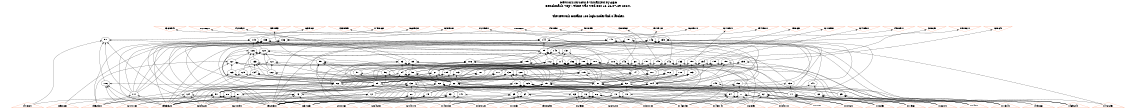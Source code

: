 # Network structure generated by ABC

digraph network {
size = "7.5,10";
center = true;
edge [dir = back];

{
  node [shape = plaintext];
  edge [style = invis];
  LevelTitle1 [label=""];
  LevelTitle2 [label=""];
  Level7 [label = ""];
  Level6 [label = ""];
  Level5 [label = ""];
  Level4 [label = ""];
  Level3 [label = ""];
  Level2 [label = ""];
  Level1 [label = ""];
  Level0 [label = ""];
  LevelTitle1 ->  LevelTitle2 ->  Level7 ->  Level6 ->  Level5 ->  Level4 ->  Level3 ->  Level2 ->  Level1 ->  Level0;
}

{
  rank = same;
  LevelTitle1;
  title1 [shape=plaintext,
          fontsize=20,
          fontname = "Times-Roman",
          label="Network structure visualized by ABC\nBenchmark \"top\". Time was Wed Oct 16 16:07:29 2024. "
         ];
}

{
  rank = same;
  LevelTitle2;
  title2 [shape=plaintext,
          fontsize=18,
          fontname = "Times-Roman",
          label="The network contains 100 logic nodes and 0 latches.\n"
         ];
}

{
  rank = same;
  Level7;
  Node34 [label = "_36_854_", shape = invtriangle, color = coral, fillcolor = coral];
  Node35 [label = "_12_862_", shape = invtriangle, color = coral, fillcolor = coral];
  Node36 [label = "_42_852_", shape = invtriangle, color = coral, fillcolor = coral];
  Node37 [label = "_39_853_", shape = invtriangle, color = coral, fillcolor = coral];
  Node38 [label = "_63_902_", shape = invtriangle, color = coral, fillcolor = coral];
  Node39 [label = "_33_855_", shape = invtriangle, color = coral, fillcolor = coral];
  Node40 [label = "_75_866_", shape = invtriangle, color = coral, fillcolor = coral];
  Node41 [label = "_66_903_", shape = invtriangle, color = coral, fillcolor = coral];
  Node42 [label = "_69_908_", shape = invtriangle, color = coral, fillcolor = coral];
  Node43 [label = "_72_909_", shape = invtriangle, color = coral, fillcolor = coral];
  Node44 [label = "_18_860_", shape = invtriangle, color = coral, fillcolor = coral];
  Node45 [label = "_48_850_", shape = invtriangle, color = coral, fillcolor = coral];
  Node46 [label = "_51_899_", shape = invtriangle, color = coral, fillcolor = coral];
  Node47 [label = "_30_856_", shape = invtriangle, color = coral, fillcolor = coral];
  Node48 [label = "_57_912_", shape = invtriangle, color = coral, fillcolor = coral];
  Node49 [label = "_60_901_", shape = invtriangle, color = coral, fillcolor = coral];
  Node50 [label = "_27_857_", shape = invtriangle, color = coral, fillcolor = coral];
  Node51 [label = "_54_900_", shape = invtriangle, color = coral, fillcolor = coral];
  Node52 [label = "_9_863_", shape = invtriangle, color = coral, fillcolor = coral];
  Node53 [label = "_21_859_", shape = invtriangle, color = coral, fillcolor = coral];
  Node54 [label = "_24_858_", shape = invtriangle, color = coral, fillcolor = coral];
  Node55 [label = "_45_851_", shape = invtriangle, color = coral, fillcolor = coral];
  Node56 [label = "_3_865_", shape = invtriangle, color = coral, fillcolor = coral];
  Node57 [label = "_15_861_", shape = invtriangle, color = coral, fillcolor = coral];
  Node58 [label = "_6_864_", shape = invtriangle, color = coral, fillcolor = coral];
}

{
  rank = same;
  Level6;
  Node98 [label = "98\n", shape = ellipse];
  Node119 [label = "119\n", shape = ellipse];
  Node135 [label = "135\n", shape = ellipse];
  Node136 [label = "136\n", shape = ellipse];
  Node139 [label = "139\n", shape = ellipse];
  Node144 [label = "144\n", shape = ellipse];
  Node146 [label = "146\n", shape = ellipse];
  Node148 [label = "148\n", shape = ellipse];
  Node151 [label = "151\n", shape = ellipse];
}

{
  rank = same;
  Level5;
  Node99 [label = "99\n", shape = ellipse];
  Node120 [label = "120\n", shape = ellipse];
  Node126 [label = "126\n", shape = ellipse];
  Node137 [label = "137\n", shape = ellipse];
  Node140 [label = "140\n", shape = ellipse];
}

{
  rank = same;
  Level4;
  Node60 [label = "60\n", shape = ellipse];
  Node89 [label = "89\n", shape = ellipse];
  Node93 [label = "93\n", shape = ellipse];
  Node95 [label = "95\n", shape = ellipse];
  Node100 [label = "100\n", shape = ellipse];
  Node105 [label = "105\n", shape = ellipse];
  Node106 [label = "106\n", shape = ellipse];
  Node108 [label = "108\n", shape = ellipse];
  Node112 [label = "112\n", shape = ellipse];
  Node114 [label = "114\n", shape = ellipse];
  Node118 [label = "118\n", shape = ellipse];
  Node121 [label = "121\n", shape = ellipse];
  Node127 [label = "127\n", shape = ellipse];
  Node133 [label = "133\n", shape = ellipse];
  Node142 [label = "142\n", shape = ellipse];
  Node143 [label = "143\n", shape = ellipse];
  Node145 [label = "145\n", shape = ellipse];
  Node150 [label = "150\n", shape = ellipse];
  Node153 [label = "153\n", shape = ellipse];
  Node154 [label = "154\n", shape = ellipse];
  Node155 [label = "155\n", shape = ellipse];
  Node156 [label = "156\n", shape = ellipse];
  Node157 [label = "157\n", shape = ellipse];
  Node158 [label = "158\n", shape = ellipse];
  Node159 [label = "159\n", shape = ellipse];
}

{
  rank = same;
  Level3;
  Node61 [label = "61\n", shape = ellipse];
  Node74 [label = "74\n", shape = ellipse];
  Node90 [label = "90\n", shape = ellipse];
  Node94 [label = "94\n", shape = ellipse];
  Node96 [label = "96\n", shape = ellipse];
  Node97 [label = "97\n", shape = ellipse];
  Node101 [label = "101\n", shape = ellipse];
  Node102 [label = "102\n", shape = ellipse];
  Node103 [label = "103\n", shape = ellipse];
  Node107 [label = "107\n", shape = ellipse];
  Node109 [label = "109\n", shape = ellipse];
  Node110 [label = "110\n", shape = ellipse];
  Node111 [label = "111\n", shape = ellipse];
  Node113 [label = "113\n", shape = ellipse];
  Node115 [label = "115\n", shape = ellipse];
  Node122 [label = "122\n", shape = ellipse];
  Node123 [label = "123\n", shape = ellipse];
  Node125 [label = "125\n", shape = ellipse];
  Node128 [label = "128\n", shape = ellipse];
  Node130 [label = "130\n", shape = ellipse];
  Node134 [label = "134\n", shape = ellipse];
}

{
  rank = same;
  Level2;
  Node62 [label = "62\n", shape = ellipse];
  Node66 [label = "66\n", shape = ellipse];
  Node68 [label = "68\n", shape = ellipse];
  Node75 [label = "75\n", shape = ellipse];
  Node81 [label = "81\n", shape = ellipse];
  Node85 [label = "85\n", shape = ellipse];
  Node92 [label = "92\n", shape = ellipse];
  Node104 [label = "104\n", shape = ellipse];
  Node116 [label = "116\n", shape = ellipse];
  Node129 [label = "129\n", shape = ellipse];
  Node131 [label = "131\n", shape = ellipse];
  Node132 [label = "132\n", shape = ellipse];
  Node138 [label = "138\n", shape = ellipse];
  Node147 [label = "147\n", shape = ellipse];
  Node149 [label = "149\n", shape = ellipse];
  Node152 [label = "152\n", shape = ellipse];
}

{
  rank = same;
  Level1;
  Node63 [label = "63\n", shape = ellipse];
  Node64 [label = "64\n", shape = ellipse];
  Node65 [label = "65\n", shape = ellipse];
  Node67 [label = "67\n", shape = ellipse];
  Node69 [label = "69\n", shape = ellipse];
  Node70 [label = "70\n", shape = ellipse];
  Node71 [label = "71\n", shape = ellipse];
  Node72 [label = "72\n", shape = ellipse];
  Node73 [label = "73\n", shape = ellipse];
  Node76 [label = "76\n", shape = ellipse];
  Node77 [label = "77\n", shape = ellipse];
  Node78 [label = "78\n", shape = ellipse];
  Node79 [label = "79\n", shape = ellipse];
  Node80 [label = "80\n", shape = ellipse];
  Node82 [label = "82\n", shape = ellipse];
  Node83 [label = "83\n", shape = ellipse];
  Node84 [label = "84\n", shape = ellipse];
  Node86 [label = "86\n", shape = ellipse];
  Node87 [label = "87\n", shape = ellipse];
  Node88 [label = "88\n", shape = ellipse];
  Node91 [label = "91\n", shape = ellipse];
  Node117 [label = "117\n", shape = ellipse];
  Node124 [label = "124\n", shape = ellipse];
  Node141 [label = "141\n", shape = ellipse];
}

{
  rank = same;
  Level0;
  Node1 [label = "_128_9_", shape = triangle, color = coral, fillcolor = coral];
  Node2 [label = "_113_4_", shape = triangle, color = coral, fillcolor = coral];
  Node3 [label = "_469_24_", shape = triangle, color = coral, fillcolor = coral];
  Node4 [label = "_101_0_", shape = triangle, color = coral, fillcolor = coral];
  Node5 [label = "_210_16_", shape = triangle, color = coral, fillcolor = coral];
  Node6 [label = "_224_20_", shape = triangle, color = coral, fillcolor = coral];
  Node7 [label = "_214_17_", shape = triangle, color = coral, fillcolor = coral];
  Node8 [label = "_116_5_", shape = triangle, color = coral, fillcolor = coral];
  Node9 [label = "_104_1_", shape = triangle, color = coral, fillcolor = coral];
  Node10 [label = "_137_12_", shape = triangle, color = coral, fillcolor = coral];
  Node11 [label = "_234_22_", shape = triangle, color = coral, fillcolor = coral];
  Node12 [label = "_217_18_", shape = triangle, color = coral, fillcolor = coral];
  Node13 [label = "_107_2_", shape = triangle, color = coral, fillcolor = coral];
  Node14 [label = "_134_11_", shape = triangle, color = coral, fillcolor = coral];
  Node15 [label = "_952_31_", shape = triangle, color = coral, fillcolor = coral];
  Node16 [label = "_110_3_", shape = triangle, color = coral, fillcolor = coral];
  Node17 [label = "_221_19_", shape = triangle, color = coral, fillcolor = coral];
  Node18 [label = "_131_10_", shape = triangle, color = coral, fillcolor = coral];
  Node19 [label = "_227_21_", shape = triangle, color = coral, fillcolor = coral];
  Node20 [label = "_953_32_", shape = triangle, color = coral, fillcolor = coral];
  Node21 [label = "_472_25_", shape = triangle, color = coral, fillcolor = coral];
  Node22 [label = "_900_29_", shape = triangle, color = coral, fillcolor = coral];
  Node23 [label = "_478_27_", shape = triangle, color = coral, fillcolor = coral];
  Node24 [label = "_140_13_", shape = triangle, color = coral, fillcolor = coral];
  Node25 [label = "_122_7_", shape = triangle, color = coral, fillcolor = coral];
  Node26 [label = "_119_6_", shape = triangle, color = coral, fillcolor = coral];
  Node27 [label = "_237_23_", shape = triangle, color = coral, fillcolor = coral];
  Node28 [label = "_898_28_", shape = triangle, color = coral, fillcolor = coral];
  Node29 [label = "_146_15_", shape = triangle, color = coral, fillcolor = coral];
  Node30 [label = "_125_8_", shape = triangle, color = coral, fillcolor = coral];
  Node31 [label = "_475_26_", shape = triangle, color = coral, fillcolor = coral];
  Node32 [label = "_143_14_", shape = triangle, color = coral, fillcolor = coral];
  Node33 [label = "_902_30_", shape = triangle, color = coral, fillcolor = coral];
}

title1 -> title2 [style = invis];
title2 -> Node34 [style = invis];
title2 -> Node35 [style = invis];
title2 -> Node36 [style = invis];
title2 -> Node37 [style = invis];
title2 -> Node38 [style = invis];
title2 -> Node39 [style = invis];
title2 -> Node40 [style = invis];
title2 -> Node41 [style = invis];
title2 -> Node42 [style = invis];
title2 -> Node43 [style = invis];
title2 -> Node44 [style = invis];
title2 -> Node45 [style = invis];
title2 -> Node46 [style = invis];
title2 -> Node47 [style = invis];
title2 -> Node48 [style = invis];
title2 -> Node49 [style = invis];
title2 -> Node50 [style = invis];
title2 -> Node51 [style = invis];
title2 -> Node52 [style = invis];
title2 -> Node53 [style = invis];
title2 -> Node54 [style = invis];
title2 -> Node55 [style = invis];
title2 -> Node56 [style = invis];
title2 -> Node57 [style = invis];
title2 -> Node58 [style = invis];
Node34 -> Node35 [style = invis];
Node35 -> Node36 [style = invis];
Node36 -> Node37 [style = invis];
Node37 -> Node38 [style = invis];
Node38 -> Node39 [style = invis];
Node39 -> Node40 [style = invis];
Node40 -> Node41 [style = invis];
Node41 -> Node42 [style = invis];
Node42 -> Node43 [style = invis];
Node43 -> Node44 [style = invis];
Node44 -> Node45 [style = invis];
Node45 -> Node46 [style = invis];
Node46 -> Node47 [style = invis];
Node47 -> Node48 [style = invis];
Node48 -> Node49 [style = invis];
Node49 -> Node50 [style = invis];
Node50 -> Node51 [style = invis];
Node51 -> Node52 [style = invis];
Node52 -> Node53 [style = invis];
Node53 -> Node54 [style = invis];
Node54 -> Node55 [style = invis];
Node55 -> Node56 [style = invis];
Node56 -> Node57 [style = invis];
Node57 -> Node58 [style = invis];
Node34 -> Node60 [style = solid];
Node35 -> Node89 [style = solid];
Node36 -> Node93 [style = solid];
Node37 -> Node95 [style = solid];
Node38 -> Node98 [style = solid];
Node39 -> Node118 [style = solid];
Node40 -> Node119 [style = solid];
Node41 -> Node135 [style = solid];
Node42 -> Node136 [style = solid];
Node43 -> Node139 [style = solid];
Node44 -> Node142 [style = solid];
Node45 -> Node143 [style = solid];
Node46 -> Node144 [style = solid];
Node47 -> Node145 [style = solid];
Node48 -> Node146 [style = solid];
Node49 -> Node148 [style = solid];
Node50 -> Node150 [style = solid];
Node51 -> Node151 [style = solid];
Node52 -> Node153 [style = solid];
Node53 -> Node154 [style = solid];
Node54 -> Node155 [style = solid];
Node55 -> Node156 [style = solid];
Node56 -> Node157 [style = solid];
Node57 -> Node158 [style = solid];
Node58 -> Node159 [style = solid];
Node60 -> Node61 [style = solid];
Node60 -> Node74 [style = solid];
Node60 -> Node14 [style = solid];
Node61 -> Node62 [style = solid];
Node61 -> Node66 [style = solid];
Node61 -> Node68 [style = solid];
Node61 -> Node73 [style = solid];
Node62 -> Node63 [style = solid];
Node62 -> Node64 [style = solid];
Node62 -> Node65 [style = solid];
Node62 -> Node31 [style = solid];
Node62 -> Node33 [style = solid];
Node63 -> Node24 [style = solid];
Node63 -> Node29 [style = solid];
Node63 -> Node30 [style = solid];
Node64 -> Node7 [style = solid];
Node64 -> Node18 [style = solid];
Node64 -> Node20 [style = solid];
Node64 -> Node27 [style = solid];
Node64 -> Node32 [style = solid];
Node65 -> Node2 [style = solid];
Node65 -> Node9 [style = solid];
Node65 -> Node25 [style = solid];
Node66 -> Node67 [style = solid];
Node66 -> Node11 [style = solid];
Node66 -> Node12 [style = solid];
Node66 -> Node20 [style = solid];
Node66 -> Node23 [style = solid];
Node66 -> Node33 [style = solid];
Node67 -> Node1 [style = solid];
Node67 -> Node8 [style = solid];
Node67 -> Node13 [style = solid];
Node67 -> Node14 [style = solid];
Node67 -> Node25 [style = solid];
Node67 -> Node32 [style = solid];
Node68 -> Node69 [style = solid];
Node68 -> Node70 [style = solid];
Node68 -> Node71 [style = solid];
Node68 -> Node72 [style = solid];
Node68 -> Node3 [style = solid];
Node68 -> Node33 [style = solid];
Node69 -> Node16 [style = solid];
Node69 -> Node19 [style = solid];
Node69 -> Node20 [style = solid];
Node69 -> Node24 [style = solid];
Node70 -> Node10 [style = solid];
Node70 -> Node14 [style = solid];
Node70 -> Node18 [style = solid];
Node71 -> Node1 [style = solid];
Node71 -> Node4 [style = solid];
Node71 -> Node9 [style = solid];
Node71 -> Node13 [style = solid];
Node71 -> Node29 [style = solid];
Node71 -> Node32 [style = solid];
Node72 -> Node11 [style = solid];
Node72 -> Node17 [style = solid];
Node72 -> Node33 [style = solid];
Node73 -> Node11 [style = solid];
Node73 -> Node15 [style = solid];
Node73 -> Node20 [style = solid];
Node73 -> Node22 [style = solid];
Node73 -> Node27 [style = solid];
Node73 -> Node33 [style = solid];
Node74 -> Node75 [style = solid];
Node74 -> Node81 [style = solid];
Node74 -> Node85 [style = solid];
Node75 -> Node76 [style = solid];
Node75 -> Node77 [style = solid];
Node75 -> Node78 [style = solid];
Node75 -> Node79 [style = solid];
Node75 -> Node80 [style = solid];
Node75 -> Node33 [style = solid];
Node76 -> Node1 [style = solid];
Node76 -> Node6 [style = solid];
Node76 -> Node20 [style = solid];
Node76 -> Node29 [style = solid];
Node76 -> Node30 [style = solid];
Node76 -> Node32 [style = solid];
Node77 -> Node2 [style = solid];
Node77 -> Node4 [style = solid];
Node77 -> Node8 [style = solid];
Node77 -> Node9 [style = solid];
Node77 -> Node13 [style = solid];
Node77 -> Node26 [style = solid];
Node78 -> Node16 [style = solid];
Node78 -> Node25 [style = solid];
Node79 -> Node5 [style = solid];
Node79 -> Node27 [style = solid];
Node79 -> Node33 [style = solid];
Node80 -> Node7 [style = solid];
Node80 -> Node27 [style = solid];
Node80 -> Node33 [style = solid];
Node81 -> Node82 [style = solid];
Node81 -> Node83 [style = solid];
Node81 -> Node84 [style = solid];
Node81 -> Node21 [style = solid];
Node81 -> Node33 [style = solid];
Node82 -> Node2 [style = solid];
Node82 -> Node8 [style = solid];
Node82 -> Node26 [style = solid];
Node83 -> Node4 [style = solid];
Node83 -> Node5 [style = solid];
Node83 -> Node20 [style = solid];
Node83 -> Node27 [style = solid];
Node84 -> Node1 [style = solid];
Node84 -> Node10 [style = solid];
Node84 -> Node14 [style = solid];
Node84 -> Node18 [style = solid];
Node84 -> Node29 [style = solid];
Node84 -> Node32 [style = solid];
Node85 -> Node86 [style = solid];
Node85 -> Node87 [style = solid];
Node85 -> Node88 [style = solid];
Node85 -> Node33 [style = solid];
Node86 -> Node1 [style = solid];
Node86 -> Node16 [style = solid];
Node86 -> Node24 [style = solid];
Node86 -> Node26 [style = solid];
Node86 -> Node29 [style = solid];
Node86 -> Node30 [style = solid];
Node87 -> Node10 [style = solid];
Node87 -> Node11 [style = solid];
Node87 -> Node17 [style = solid];
Node87 -> Node20 [style = solid];
Node88 -> Node11 [style = solid];
Node88 -> Node12 [style = solid];
Node88 -> Node33 [style = solid];
Node89 -> Node90 [style = solid];
Node89 -> Node81 [style = solid];
Node89 -> Node85 [style = solid];
Node89 -> Node92 [style = solid];
Node89 -> Node16 [style = solid];
Node90 -> Node62 [style = solid];
Node90 -> Node66 [style = solid];
Node90 -> Node68 [style = solid];
Node90 -> Node91 [style = solid];
Node91 -> Node11 [style = solid];
Node91 -> Node15 [style = solid];
Node91 -> Node20 [style = solid];
Node91 -> Node27 [style = solid];
Node91 -> Node28 [style = solid];
Node91 -> Node33 [style = solid];
Node92 -> Node76 [style = solid];
Node92 -> Node77 [style = solid];
Node92 -> Node78 [style = solid];
Node92 -> Node79 [style = solid];
Node92 -> Node80 [style = solid];
Node92 -> Node33 [style = solid];
Node93 -> Node94 [style = solid];
Node93 -> Node75 [style = solid];
Node93 -> Node81 [style = solid];
Node93 -> Node85 [style = solid];
Node93 -> Node24 [style = solid];
Node94 -> Node62 [style = solid];
Node94 -> Node66 [style = solid];
Node94 -> Node68 [style = solid];
Node94 -> Node73 [style = solid];
Node95 -> Node96 [style = solid];
Node95 -> Node97 [style = solid];
Node95 -> Node62 [style = solid];
Node95 -> Node66 [style = solid];
Node95 -> Node75 [style = solid];
Node95 -> Node10 [style = solid];
Node96 -> Node68 [style = solid];
Node96 -> Node73 [style = solid];
Node97 -> Node81 [style = solid];
Node97 -> Node85 [style = solid];
Node98 -> Node99 [style = solid];
Node98 -> Node116 [style = solid];
Node98 -> Node117 [style = solid];
Node98 -> Node23 [style = solid];
Node98 -> Node33 [style = solid];
Node99 -> Node100 [style = solid];
Node99 -> Node105 [style = solid];
Node99 -> Node106 [style = solid];
Node99 -> Node108 [style = solid];
Node99 -> Node112 [style = solid];
Node99 -> Node114 [style = solid];
Node100 -> Node61 [style = solid];
Node100 -> Node74 [style = solid];
Node100 -> Node101 [style = solid];
Node100 -> Node102 [style = solid];
Node100 -> Node103 [style = solid];
Node100 -> Node68 [style = solid];
Node101 -> Node62 [style = solid];
Node101 -> Node66 [style = solid];
Node101 -> Node73 [style = solid];
Node102 -> Node81 [style = solid];
Node102 -> Node85 [style = solid];
Node102 -> Node92 [style = solid];
Node103 -> Node81 [style = solid];
Node103 -> Node85 [style = solid];
Node103 -> Node92 [style = solid];
Node103 -> Node104 [style = solid];
Node104 -> Node69 [style = solid];
Node104 -> Node70 [style = solid];
Node104 -> Node71 [style = solid];
Node104 -> Node72 [style = solid];
Node104 -> Node3 [style = solid];
Node104 -> Node33 [style = solid];
Node105 -> Node61 [style = solid];
Node105 -> Node94 [style = solid];
Node105 -> Node75 [style = solid];
Node105 -> Node81 [style = solid];
Node105 -> Node85 [style = solid];
Node106 -> Node96 [style = solid];
Node106 -> Node97 [style = solid];
Node106 -> Node107 [style = solid];
Node106 -> Node62 [style = solid];
Node106 -> Node66 [style = solid];
Node106 -> Node75 [style = solid];
Node107 -> Node81 [style = solid];
Node107 -> Node85 [style = solid];
Node107 -> Node92 [style = solid];
Node108 -> Node90 [style = solid];
Node108 -> Node107 [style = solid];
Node108 -> Node109 [style = solid];
Node108 -> Node110 [style = solid];
Node108 -> Node111 [style = solid];
Node108 -> Node104 [style = solid];
Node109 -> Node62 [style = solid];
Node109 -> Node66 [style = solid];
Node109 -> Node91 [style = solid];
Node110 -> Node68 [style = solid];
Node110 -> Node81 [style = solid];
Node110 -> Node85 [style = solid];
Node110 -> Node92 [style = solid];
Node111 -> Node62 [style = solid];
Node111 -> Node66 [style = solid];
Node111 -> Node91 [style = solid];
Node112 -> Node113 [style = solid];
Node112 -> Node68 [style = solid];
Node112 -> Node81 [style = solid];
Node112 -> Node85 [style = solid];
Node112 -> Node92 [style = solid];
Node112 -> Node104 [style = solid];
Node113 -> Node62 [style = solid];
Node113 -> Node66 [style = solid];
Node113 -> Node91 [style = solid];
Node114 -> Node107 [style = solid];
Node114 -> Node109 [style = solid];
Node114 -> Node115 [style = solid];
Node114 -> Node92 [style = solid];
Node114 -> Node104 [style = solid];
Node114 -> Node91 [style = solid];
Node115 -> Node62 [style = solid];
Node115 -> Node66 [style = solid];
Node115 -> Node81 [style = solid];
Node115 -> Node85 [style = solid];
Node115 -> Node104 [style = solid];
Node116 -> Node67 [style = solid];
Node116 -> Node11 [style = solid];
Node116 -> Node12 [style = solid];
Node116 -> Node20 [style = solid];
Node117 -> Node15 [style = solid];
Node117 -> Node20 [style = solid];
Node118 -> Node74 [style = solid];
Node118 -> Node94 [style = solid];
Node118 -> Node18 [style = solid];
Node119 -> Node99 [style = solid];
Node119 -> Node120 [style = solid];
Node119 -> Node126 [style = solid];
Node119 -> Node130 [style = solid];
Node119 -> Node15 [style = solid];
Node119 -> Node20 [style = solid];
Node120 -> Node121 [style = solid];
Node120 -> Node122 [style = solid];
Node120 -> Node125 [style = solid];
Node120 -> Node62 [style = solid];
Node120 -> Node66 [style = solid];
Node120 -> Node104 [style = solid];
Node121 -> Node122 [style = solid];
Node121 -> Node123 [style = solid];
Node121 -> Node68 [style = solid];
Node121 -> Node75 [style = solid];
Node122 -> Node81 [style = solid];
Node122 -> Node85 [style = solid];
Node123 -> Node62 [style = solid];
Node123 -> Node66 [style = solid];
Node123 -> Node124 [style = solid];
Node124 -> Node11 [style = solid];
Node124 -> Node15 [style = solid];
Node124 -> Node20 [style = solid];
Node124 -> Node27 [style = solid];
Node125 -> Node75 [style = solid];
Node125 -> Node124 [style = solid];
Node126 -> Node127 [style = solid];
Node126 -> Node133 [style = solid];
Node126 -> Node134 [style = solid];
Node126 -> Node75 [style = solid];
Node126 -> Node81 [style = solid];
Node126 -> Node85 [style = solid];
Node127 -> Node122 [style = solid];
Node127 -> Node123 [style = solid];
Node127 -> Node128 [style = solid];
Node127 -> Node130 [style = solid];
Node127 -> Node15 [style = solid];
Node127 -> Node20 [style = solid];
Node128 -> Node129 [style = solid];
Node128 -> Node75 [style = solid];
Node128 -> Node72 [style = solid];
Node129 -> Node69 [style = solid];
Node129 -> Node70 [style = solid];
Node129 -> Node71 [style = solid];
Node129 -> Node3 [style = solid];
Node129 -> Node33 [style = solid];
Node130 -> Node62 [style = solid];
Node130 -> Node66 [style = solid];
Node130 -> Node129 [style = solid];
Node130 -> Node131 [style = solid];
Node130 -> Node81 [style = solid];
Node130 -> Node132 [style = solid];
Node131 -> Node76 [style = solid];
Node131 -> Node77 [style = solid];
Node131 -> Node78 [style = solid];
Node131 -> Node79 [style = solid];
Node131 -> Node33 [style = solid];
Node132 -> Node72 [style = solid];
Node132 -> Node80 [style = solid];
Node132 -> Node86 [style = solid];
Node132 -> Node87 [style = solid];
Node132 -> Node88 [style = solid];
Node132 -> Node33 [style = solid];
Node133 -> Node122 [style = solid];
Node133 -> Node134 [style = solid];
Node133 -> Node131 [style = solid];
Node133 -> Node80 [style = solid];
Node134 -> Node62 [style = solid];
Node134 -> Node66 [style = solid];
Node134 -> Node104 [style = solid];
Node134 -> Node124 [style = solid];
Node135 -> Node99 [style = solid];
Node135 -> Node86 [style = solid];
Node135 -> Node87 [style = solid];
Node135 -> Node88 [style = solid];
Node135 -> Node117 [style = solid];
Node135 -> Node33 [style = solid];
Node136 -> Node137 [style = solid];
Node136 -> Node138 [style = solid];
Node136 -> Node6 [style = solid];
Node136 -> Node20 [style = solid];
Node136 -> Node28 [style = solid];
Node137 -> Node108 [style = solid];
Node137 -> Node112 [style = solid];
Node137 -> Node114 [style = solid];
Node138 -> Node77 [style = solid];
Node138 -> Node78 [style = solid];
Node139 -> Node140 [style = solid];
Node139 -> Node141 [style = solid];
Node139 -> Node84 [style = solid];
Node139 -> Node19 [style = solid];
Node139 -> Node20 [style = solid];
Node139 -> Node22 [style = solid];
Node140 -> Node100 [style = solid];
Node140 -> Node105 [style = solid];
Node140 -> Node106 [style = solid];
Node141 -> Node24 [style = solid];
Node141 -> Node30 [style = solid];
Node142 -> Node107 [style = solid];
Node142 -> Node109 [style = solid];
Node142 -> Node104 [style = solid];
Node142 -> Node8 [style = solid];
Node143 -> Node94 [style = solid];
Node143 -> Node102 [style = solid];
Node143 -> Node29 [style = solid];
Node144 -> Node99 [style = solid];
Node144 -> Node138 [style = solid];
Node144 -> Node76 [style = solid];
Node144 -> Node79 [style = solid];
Node144 -> Node117 [style = solid];
Node144 -> Node33 [style = solid];
Node145 -> Node61 [style = solid];
Node145 -> Node102 [style = solid];
Node145 -> Node1 [style = solid];
Node146 -> Node99 [style = solid];
Node146 -> Node147 [style = solid];
Node146 -> Node83 [style = solid];
Node146 -> Node117 [style = solid];
Node146 -> Node21 [style = solid];
Node146 -> Node33 [style = solid];
Node147 -> Node82 [style = solid];
Node147 -> Node84 [style = solid];
Node148 -> Node99 [style = solid];
Node148 -> Node149 [style = solid];
Node148 -> Node117 [style = solid];
Node148 -> Node31 [style = solid];
Node148 -> Node33 [style = solid];
Node149 -> Node63 [style = solid];
Node149 -> Node64 [style = solid];
Node149 -> Node65 [style = solid];
Node150 -> Node101 [style = solid];
Node150 -> Node103 [style = solid];
Node150 -> Node30 [style = solid];
Node151 -> Node99 [style = solid];
Node151 -> Node152 [style = solid];
Node151 -> Node117 [style = solid];
Node151 -> Node3 [style = solid];
Node151 -> Node33 [style = solid];
Node152 -> Node69 [style = solid];
Node152 -> Node70 [style = solid];
Node152 -> Node71 [style = solid];
Node153 -> Node109 [style = solid];
Node153 -> Node110 [style = solid];
Node153 -> Node13 [style = solid];
Node154 -> Node113 [style = solid];
Node154 -> Node102 [style = solid];
Node154 -> Node104 [style = solid];
Node154 -> Node26 [style = solid];
Node155 -> Node115 [style = solid];
Node155 -> Node92 [style = solid];
Node155 -> Node91 [style = solid];
Node155 -> Node25 [style = solid];
Node156 -> Node96 [style = solid];
Node156 -> Node107 [style = solid];
Node156 -> Node62 [style = solid];
Node156 -> Node66 [style = solid];
Node156 -> Node32 [style = solid];
Node157 -> Node90 [style = solid];
Node157 -> Node107 [style = solid];
Node157 -> Node4 [style = solid];
Node158 -> Node107 [style = solid];
Node158 -> Node111 [style = solid];
Node158 -> Node104 [style = solid];
Node158 -> Node2 [style = solid];
Node159 -> Node110 [style = solid];
Node159 -> Node111 [style = solid];
Node159 -> Node9 [style = solid];
}

